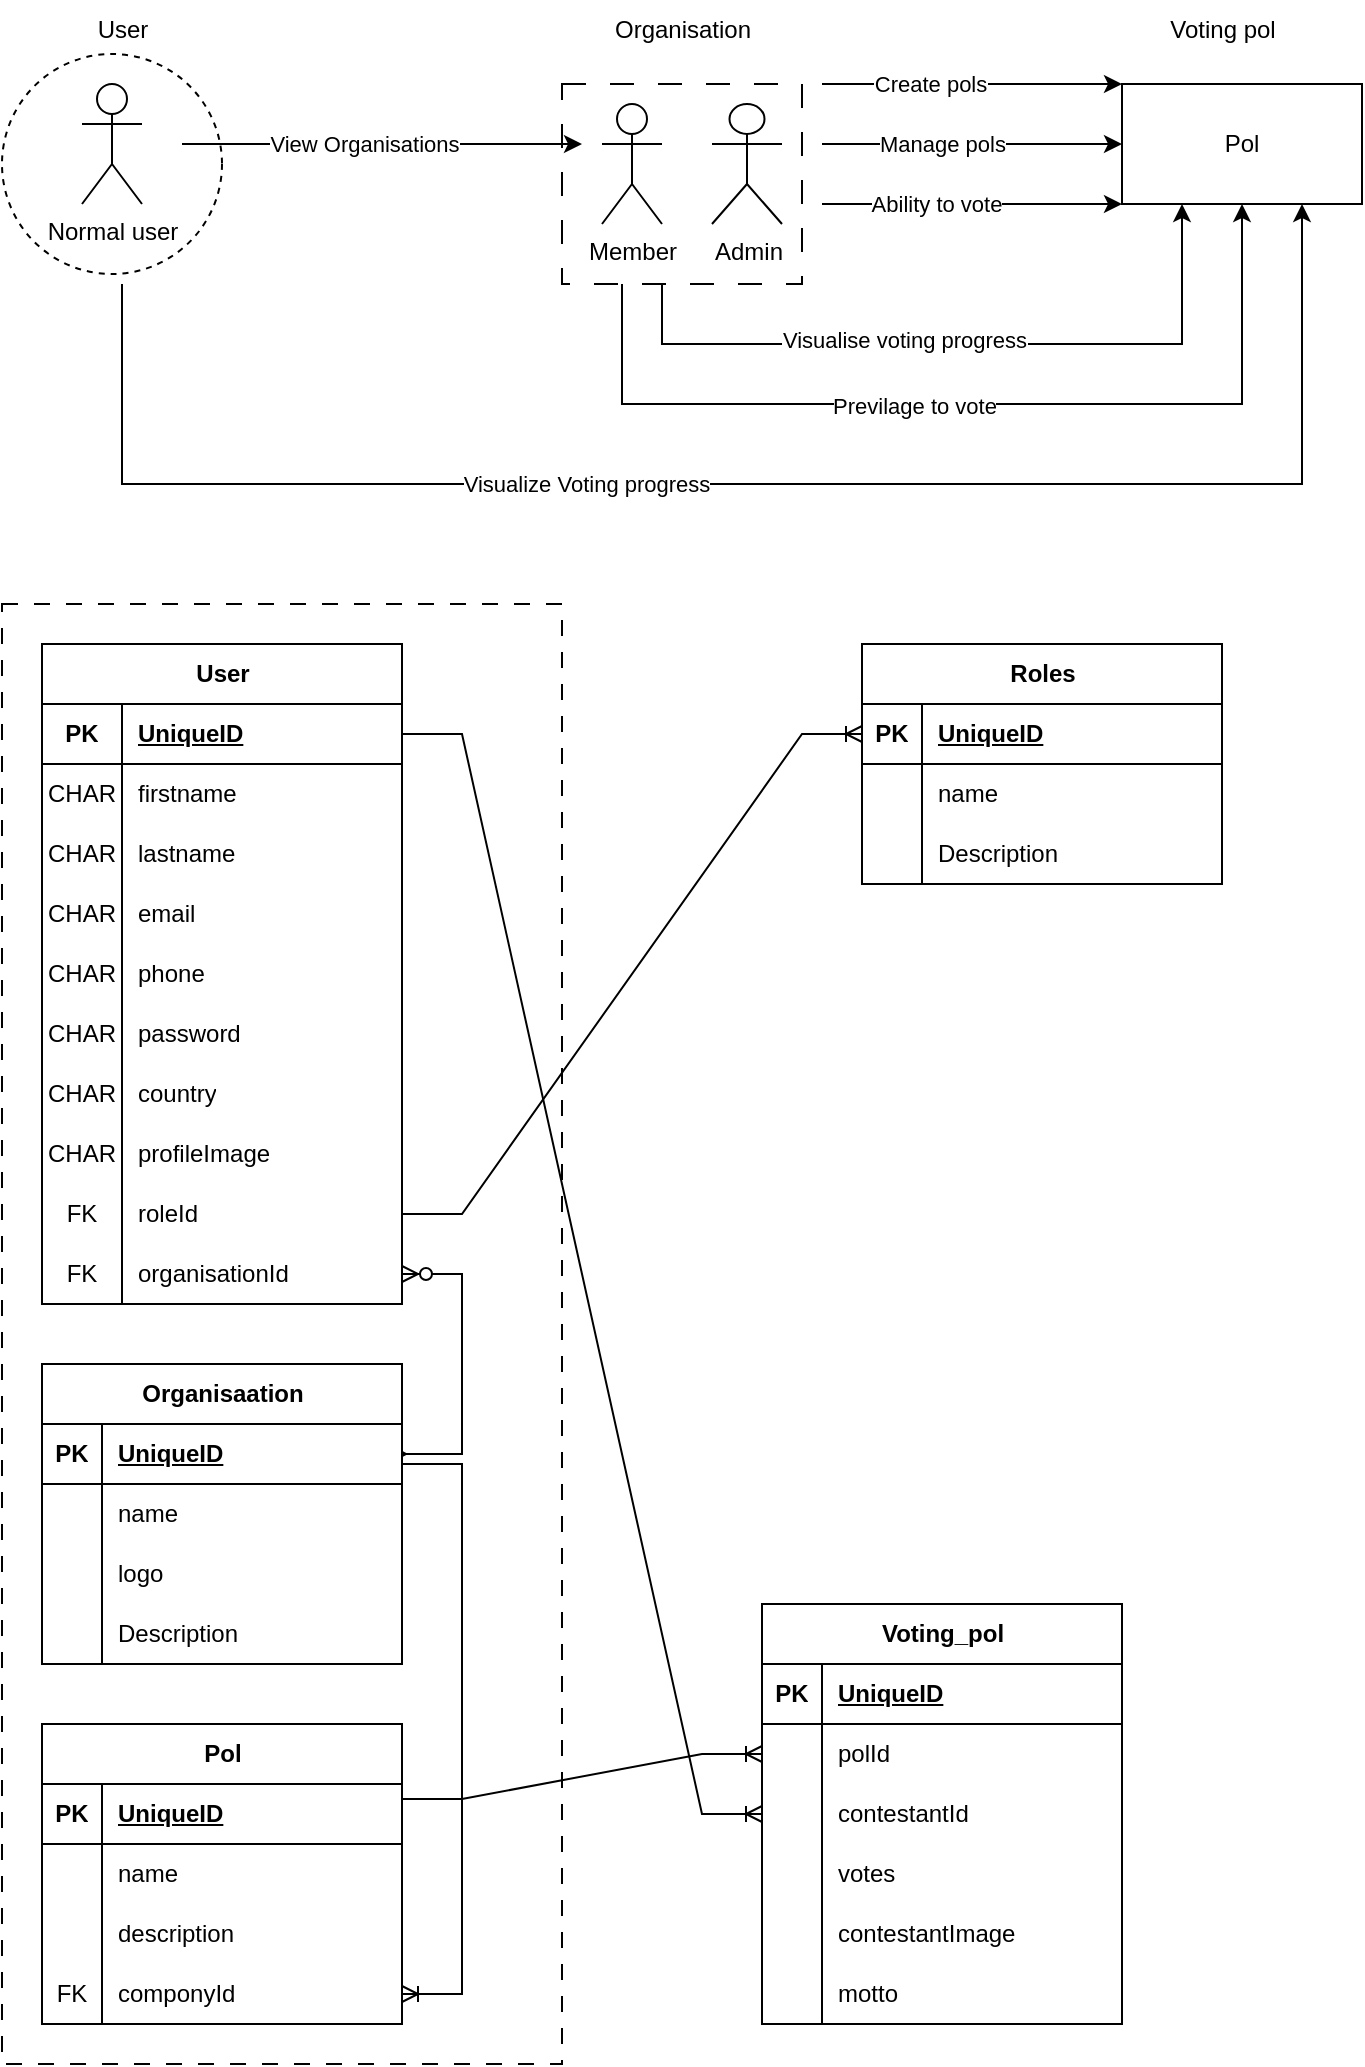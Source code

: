<mxfile version="21.5.2" type="github">
  <diagram name="Page-1" id="u3HGcEK10pWyirEL2DL3">
    <mxGraphModel dx="1434" dy="795" grid="1" gridSize="10" guides="1" tooltips="1" connect="1" arrows="1" fold="1" page="1" pageScale="1" pageWidth="850" pageHeight="1100" math="0" shadow="0">
      <root>
        <mxCell id="0" />
        <mxCell id="1" parent="0" />
        <mxCell id="VpcK7lyo6br8hOPn_edR-1" value="User" style="text;html=1;align=center;verticalAlign=middle;resizable=0;points=[];autosize=1;strokeColor=none;fillColor=none;" parent="1" vertex="1">
          <mxGeometry x="55" y="38" width="50" height="30" as="geometry" />
        </mxCell>
        <mxCell id="VpcK7lyo6br8hOPn_edR-2" value="Organisation" style="text;html=1;align=center;verticalAlign=middle;resizable=0;points=[];autosize=1;strokeColor=none;fillColor=none;" parent="1" vertex="1">
          <mxGeometry x="315" y="38" width="90" height="30" as="geometry" />
        </mxCell>
        <mxCell id="VpcK7lyo6br8hOPn_edR-3" value="Voting pol" style="text;html=1;align=center;verticalAlign=middle;resizable=0;points=[];autosize=1;strokeColor=none;fillColor=none;" parent="1" vertex="1">
          <mxGeometry x="590" y="38" width="80" height="30" as="geometry" />
        </mxCell>
        <mxCell id="VpcK7lyo6br8hOPn_edR-4" value="Normal user" style="shape=umlActor;verticalLabelPosition=bottom;verticalAlign=top;html=1;outlineConnect=0;" parent="1" vertex="1">
          <mxGeometry x="60" y="80" width="30" height="60" as="geometry" />
        </mxCell>
        <mxCell id="VpcK7lyo6br8hOPn_edR-5" value="Member" style="shape=umlActor;verticalLabelPosition=bottom;verticalAlign=top;html=1;outlineConnect=0;" parent="1" vertex="1">
          <mxGeometry x="320" y="90" width="30" height="60" as="geometry" />
        </mxCell>
        <mxCell id="VpcK7lyo6br8hOPn_edR-7" value="Admin" style="shape=umlActor;verticalLabelPosition=bottom;verticalAlign=top;html=1;outlineConnect=0;" parent="1" vertex="1">
          <mxGeometry x="375" y="90" width="35" height="60" as="geometry" />
        </mxCell>
        <mxCell id="VpcK7lyo6br8hOPn_edR-11" value="Pol" style="rounded=0;whiteSpace=wrap;html=1;" parent="1" vertex="1">
          <mxGeometry x="580" y="80" width="120" height="60" as="geometry" />
        </mxCell>
        <mxCell id="VpcK7lyo6br8hOPn_edR-15" value="" style="endArrow=classic;html=1;rounded=0;entryX=0.5;entryY=1;entryDx=0;entryDy=0;" parent="1" target="VpcK7lyo6br8hOPn_edR-11" edge="1">
          <mxGeometry width="50" height="50" relative="1" as="geometry">
            <mxPoint x="330" y="180" as="sourcePoint" />
            <mxPoint x="480" y="310" as="targetPoint" />
            <Array as="points">
              <mxPoint x="330" y="240" />
              <mxPoint x="640" y="240" />
            </Array>
          </mxGeometry>
        </mxCell>
        <mxCell id="VpcK7lyo6br8hOPn_edR-19" value="Previlage to vote" style="edgeLabel;html=1;align=center;verticalAlign=middle;resizable=0;points=[];" parent="VpcK7lyo6br8hOPn_edR-15" vertex="1" connectable="0">
          <mxGeometry x="-0.125" y="-1" relative="1" as="geometry">
            <mxPoint as="offset" />
          </mxGeometry>
        </mxCell>
        <mxCell id="VpcK7lyo6br8hOPn_edR-16" value="" style="endArrow=classic;html=1;rounded=0;entryX=0.25;entryY=1;entryDx=0;entryDy=0;" parent="1" target="VpcK7lyo6br8hOPn_edR-11" edge="1">
          <mxGeometry width="50" height="50" relative="1" as="geometry">
            <mxPoint x="350" y="180" as="sourcePoint" />
            <mxPoint x="480" y="310" as="targetPoint" />
            <Array as="points">
              <mxPoint x="350" y="210" />
              <mxPoint x="610" y="210" />
            </Array>
          </mxGeometry>
        </mxCell>
        <mxCell id="VpcK7lyo6br8hOPn_edR-18" value="Visualise voting progress" style="edgeLabel;html=1;align=center;verticalAlign=middle;resizable=0;points=[];" parent="VpcK7lyo6br8hOPn_edR-16" vertex="1" connectable="0">
          <mxGeometry x="-0.161" y="2" relative="1" as="geometry">
            <mxPoint as="offset" />
          </mxGeometry>
        </mxCell>
        <mxCell id="VpcK7lyo6br8hOPn_edR-20" value="" style="endArrow=classic;html=1;rounded=0;entryX=0;entryY=0.5;entryDx=0;entryDy=0;" parent="1" target="VpcK7lyo6br8hOPn_edR-11" edge="1">
          <mxGeometry width="50" height="50" relative="1" as="geometry">
            <mxPoint x="430" y="110" as="sourcePoint" />
            <mxPoint x="480" y="310" as="targetPoint" />
          </mxGeometry>
        </mxCell>
        <mxCell id="VpcK7lyo6br8hOPn_edR-24" value="Manage pols" style="edgeLabel;html=1;align=center;verticalAlign=middle;resizable=0;points=[];" parent="VpcK7lyo6br8hOPn_edR-20" vertex="1" connectable="0">
          <mxGeometry x="-0.203" relative="1" as="geometry">
            <mxPoint as="offset" />
          </mxGeometry>
        </mxCell>
        <mxCell id="VpcK7lyo6br8hOPn_edR-21" value="" style="endArrow=classic;html=1;rounded=0;entryX=0;entryY=1;entryDx=0;entryDy=0;" parent="1" target="VpcK7lyo6br8hOPn_edR-11" edge="1">
          <mxGeometry width="50" height="50" relative="1" as="geometry">
            <mxPoint x="430" y="140" as="sourcePoint" />
            <mxPoint x="480" y="310" as="targetPoint" />
          </mxGeometry>
        </mxCell>
        <mxCell id="VpcK7lyo6br8hOPn_edR-25" value="Ability to vote" style="edgeLabel;html=1;align=center;verticalAlign=middle;resizable=0;points=[];" parent="VpcK7lyo6br8hOPn_edR-21" vertex="1" connectable="0">
          <mxGeometry x="-0.25" relative="1" as="geometry">
            <mxPoint as="offset" />
          </mxGeometry>
        </mxCell>
        <mxCell id="VpcK7lyo6br8hOPn_edR-22" value="" style="endArrow=classic;html=1;rounded=0;entryX=0;entryY=0;entryDx=0;entryDy=0;" parent="1" target="VpcK7lyo6br8hOPn_edR-11" edge="1">
          <mxGeometry width="50" height="50" relative="1" as="geometry">
            <mxPoint x="430" y="80" as="sourcePoint" />
            <mxPoint x="480" y="310" as="targetPoint" />
          </mxGeometry>
        </mxCell>
        <mxCell id="VpcK7lyo6br8hOPn_edR-23" value="Create pols" style="edgeLabel;html=1;align=center;verticalAlign=middle;resizable=0;points=[];" parent="VpcK7lyo6br8hOPn_edR-22" vertex="1" connectable="0">
          <mxGeometry x="-0.282" relative="1" as="geometry">
            <mxPoint as="offset" />
          </mxGeometry>
        </mxCell>
        <mxCell id="VpcK7lyo6br8hOPn_edR-26" value="" style="endArrow=classic;html=1;rounded=0;entryX=0.75;entryY=1;entryDx=0;entryDy=0;" parent="1" target="VpcK7lyo6br8hOPn_edR-11" edge="1">
          <mxGeometry width="50" height="50" relative="1" as="geometry">
            <mxPoint x="80" y="180" as="sourcePoint" />
            <mxPoint x="480" y="310" as="targetPoint" />
            <Array as="points">
              <mxPoint x="80" y="280" />
              <mxPoint x="670" y="280" />
            </Array>
          </mxGeometry>
        </mxCell>
        <mxCell id="VpcK7lyo6br8hOPn_edR-27" value="Visualize Voting progress" style="edgeLabel;html=1;align=center;verticalAlign=middle;resizable=0;points=[];" parent="VpcK7lyo6br8hOPn_edR-26" vertex="1" connectable="0">
          <mxGeometry x="-0.2" relative="1" as="geometry">
            <mxPoint as="offset" />
          </mxGeometry>
        </mxCell>
        <mxCell id="VpcK7lyo6br8hOPn_edR-28" value="" style="endArrow=classic;html=1;rounded=0;" parent="1" edge="1">
          <mxGeometry width="50" height="50" relative="1" as="geometry">
            <mxPoint x="110" y="110" as="sourcePoint" />
            <mxPoint x="310" y="110" as="targetPoint" />
          </mxGeometry>
        </mxCell>
        <mxCell id="VpcK7lyo6br8hOPn_edR-29" value="View Organisations" style="edgeLabel;html=1;align=center;verticalAlign=middle;resizable=0;points=[];" parent="VpcK7lyo6br8hOPn_edR-28" vertex="1" connectable="0">
          <mxGeometry x="-0.097" y="-1" relative="1" as="geometry">
            <mxPoint y="-1" as="offset" />
          </mxGeometry>
        </mxCell>
        <mxCell id="VpcK7lyo6br8hOPn_edR-33" value="" style="ellipse;whiteSpace=wrap;html=1;aspect=fixed;fillColor=none;strokeColor=default;dashed=1;" parent="1" vertex="1">
          <mxGeometry x="20" y="65" width="110" height="110" as="geometry" />
        </mxCell>
        <mxCell id="VpcK7lyo6br8hOPn_edR-34" value="" style="rounded=0;whiteSpace=wrap;html=1;fillColor=none;dashed=1;dashPattern=12 12;" parent="1" vertex="1">
          <mxGeometry x="300" y="80" width="120" height="100" as="geometry" />
        </mxCell>
        <mxCell id="jq9bQtqqk9SLhUB0J1Xw-1" value="User" style="shape=table;startSize=30;container=1;collapsible=1;childLayout=tableLayout;fixedRows=1;rowLines=0;fontStyle=1;align=center;resizeLast=1;html=1;" vertex="1" parent="1">
          <mxGeometry x="40" y="360" width="180" height="330" as="geometry" />
        </mxCell>
        <mxCell id="jq9bQtqqk9SLhUB0J1Xw-2" value="" style="shape=tableRow;horizontal=0;startSize=0;swimlaneHead=0;swimlaneBody=0;fillColor=none;collapsible=0;dropTarget=0;points=[[0,0.5],[1,0.5]];portConstraint=eastwest;top=0;left=0;right=0;bottom=1;" vertex="1" parent="jq9bQtqqk9SLhUB0J1Xw-1">
          <mxGeometry y="30" width="180" height="30" as="geometry" />
        </mxCell>
        <mxCell id="jq9bQtqqk9SLhUB0J1Xw-3" value="PK" style="shape=partialRectangle;connectable=0;fillColor=none;top=0;left=0;bottom=0;right=0;fontStyle=1;overflow=hidden;whiteSpace=wrap;html=1;" vertex="1" parent="jq9bQtqqk9SLhUB0J1Xw-2">
          <mxGeometry width="40" height="30" as="geometry">
            <mxRectangle width="40" height="30" as="alternateBounds" />
          </mxGeometry>
        </mxCell>
        <mxCell id="jq9bQtqqk9SLhUB0J1Xw-4" value="UniqueID" style="shape=partialRectangle;connectable=0;fillColor=none;top=0;left=0;bottom=0;right=0;align=left;spacingLeft=6;fontStyle=5;overflow=hidden;whiteSpace=wrap;html=1;" vertex="1" parent="jq9bQtqqk9SLhUB0J1Xw-2">
          <mxGeometry x="40" width="140" height="30" as="geometry">
            <mxRectangle width="140" height="30" as="alternateBounds" />
          </mxGeometry>
        </mxCell>
        <mxCell id="jq9bQtqqk9SLhUB0J1Xw-5" value="" style="shape=tableRow;horizontal=0;startSize=0;swimlaneHead=0;swimlaneBody=0;fillColor=none;collapsible=0;dropTarget=0;points=[[0,0.5],[1,0.5]];portConstraint=eastwest;top=0;left=0;right=0;bottom=0;" vertex="1" parent="jq9bQtqqk9SLhUB0J1Xw-1">
          <mxGeometry y="60" width="180" height="30" as="geometry" />
        </mxCell>
        <mxCell id="jq9bQtqqk9SLhUB0J1Xw-6" value="CHAR" style="shape=partialRectangle;connectable=0;fillColor=none;top=0;left=0;bottom=0;right=0;editable=1;overflow=hidden;whiteSpace=wrap;html=1;" vertex="1" parent="jq9bQtqqk9SLhUB0J1Xw-5">
          <mxGeometry width="40" height="30" as="geometry">
            <mxRectangle width="40" height="30" as="alternateBounds" />
          </mxGeometry>
        </mxCell>
        <mxCell id="jq9bQtqqk9SLhUB0J1Xw-7" value="firstname" style="shape=partialRectangle;connectable=0;fillColor=none;top=0;left=0;bottom=0;right=0;align=left;spacingLeft=6;overflow=hidden;whiteSpace=wrap;html=1;" vertex="1" parent="jq9bQtqqk9SLhUB0J1Xw-5">
          <mxGeometry x="40" width="140" height="30" as="geometry">
            <mxRectangle width="140" height="30" as="alternateBounds" />
          </mxGeometry>
        </mxCell>
        <mxCell id="jq9bQtqqk9SLhUB0J1Xw-8" value="" style="shape=tableRow;horizontal=0;startSize=0;swimlaneHead=0;swimlaneBody=0;fillColor=none;collapsible=0;dropTarget=0;points=[[0,0.5],[1,0.5]];portConstraint=eastwest;top=0;left=0;right=0;bottom=0;" vertex="1" parent="jq9bQtqqk9SLhUB0J1Xw-1">
          <mxGeometry y="90" width="180" height="30" as="geometry" />
        </mxCell>
        <mxCell id="jq9bQtqqk9SLhUB0J1Xw-9" value="CHAR" style="shape=partialRectangle;connectable=0;fillColor=none;top=0;left=0;bottom=0;right=0;editable=1;overflow=hidden;whiteSpace=wrap;html=1;" vertex="1" parent="jq9bQtqqk9SLhUB0J1Xw-8">
          <mxGeometry width="40" height="30" as="geometry">
            <mxRectangle width="40" height="30" as="alternateBounds" />
          </mxGeometry>
        </mxCell>
        <mxCell id="jq9bQtqqk9SLhUB0J1Xw-10" value="lastname" style="shape=partialRectangle;connectable=0;fillColor=none;top=0;left=0;bottom=0;right=0;align=left;spacingLeft=6;overflow=hidden;whiteSpace=wrap;html=1;" vertex="1" parent="jq9bQtqqk9SLhUB0J1Xw-8">
          <mxGeometry x="40" width="140" height="30" as="geometry">
            <mxRectangle width="140" height="30" as="alternateBounds" />
          </mxGeometry>
        </mxCell>
        <mxCell id="jq9bQtqqk9SLhUB0J1Xw-11" value="" style="shape=tableRow;horizontal=0;startSize=0;swimlaneHead=0;swimlaneBody=0;fillColor=none;collapsible=0;dropTarget=0;points=[[0,0.5],[1,0.5]];portConstraint=eastwest;top=0;left=0;right=0;bottom=0;" vertex="1" parent="jq9bQtqqk9SLhUB0J1Xw-1">
          <mxGeometry y="120" width="180" height="30" as="geometry" />
        </mxCell>
        <mxCell id="jq9bQtqqk9SLhUB0J1Xw-12" value="CHAR" style="shape=partialRectangle;connectable=0;fillColor=none;top=0;left=0;bottom=0;right=0;editable=1;overflow=hidden;whiteSpace=wrap;html=1;" vertex="1" parent="jq9bQtqqk9SLhUB0J1Xw-11">
          <mxGeometry width="40" height="30" as="geometry">
            <mxRectangle width="40" height="30" as="alternateBounds" />
          </mxGeometry>
        </mxCell>
        <mxCell id="jq9bQtqqk9SLhUB0J1Xw-13" value="email" style="shape=partialRectangle;connectable=0;fillColor=none;top=0;left=0;bottom=0;right=0;align=left;spacingLeft=6;overflow=hidden;whiteSpace=wrap;html=1;" vertex="1" parent="jq9bQtqqk9SLhUB0J1Xw-11">
          <mxGeometry x="40" width="140" height="30" as="geometry">
            <mxRectangle width="140" height="30" as="alternateBounds" />
          </mxGeometry>
        </mxCell>
        <mxCell id="jq9bQtqqk9SLhUB0J1Xw-27" value="" style="shape=tableRow;horizontal=0;startSize=0;swimlaneHead=0;swimlaneBody=0;fillColor=none;collapsible=0;dropTarget=0;points=[[0,0.5],[1,0.5]];portConstraint=eastwest;top=0;left=0;right=0;bottom=0;" vertex="1" parent="jq9bQtqqk9SLhUB0J1Xw-1">
          <mxGeometry y="150" width="180" height="30" as="geometry" />
        </mxCell>
        <mxCell id="jq9bQtqqk9SLhUB0J1Xw-28" value="CHAR" style="shape=partialRectangle;connectable=0;fillColor=none;top=0;left=0;bottom=0;right=0;editable=1;overflow=hidden;whiteSpace=wrap;html=1;" vertex="1" parent="jq9bQtqqk9SLhUB0J1Xw-27">
          <mxGeometry width="40" height="30" as="geometry">
            <mxRectangle width="40" height="30" as="alternateBounds" />
          </mxGeometry>
        </mxCell>
        <mxCell id="jq9bQtqqk9SLhUB0J1Xw-29" value="phone" style="shape=partialRectangle;connectable=0;fillColor=none;top=0;left=0;bottom=0;right=0;align=left;spacingLeft=6;overflow=hidden;whiteSpace=wrap;html=1;" vertex="1" parent="jq9bQtqqk9SLhUB0J1Xw-27">
          <mxGeometry x="40" width="140" height="30" as="geometry">
            <mxRectangle width="140" height="30" as="alternateBounds" />
          </mxGeometry>
        </mxCell>
        <mxCell id="jq9bQtqqk9SLhUB0J1Xw-30" value="" style="shape=tableRow;horizontal=0;startSize=0;swimlaneHead=0;swimlaneBody=0;fillColor=none;collapsible=0;dropTarget=0;points=[[0,0.5],[1,0.5]];portConstraint=eastwest;top=0;left=0;right=0;bottom=0;" vertex="1" parent="jq9bQtqqk9SLhUB0J1Xw-1">
          <mxGeometry y="180" width="180" height="30" as="geometry" />
        </mxCell>
        <mxCell id="jq9bQtqqk9SLhUB0J1Xw-31" value="CHAR" style="shape=partialRectangle;connectable=0;fillColor=none;top=0;left=0;bottom=0;right=0;editable=1;overflow=hidden;whiteSpace=wrap;html=1;" vertex="1" parent="jq9bQtqqk9SLhUB0J1Xw-30">
          <mxGeometry width="40" height="30" as="geometry">
            <mxRectangle width="40" height="30" as="alternateBounds" />
          </mxGeometry>
        </mxCell>
        <mxCell id="jq9bQtqqk9SLhUB0J1Xw-32" value="password" style="shape=partialRectangle;connectable=0;fillColor=none;top=0;left=0;bottom=0;right=0;align=left;spacingLeft=6;overflow=hidden;whiteSpace=wrap;html=1;" vertex="1" parent="jq9bQtqqk9SLhUB0J1Xw-30">
          <mxGeometry x="40" width="140" height="30" as="geometry">
            <mxRectangle width="140" height="30" as="alternateBounds" />
          </mxGeometry>
        </mxCell>
        <mxCell id="jq9bQtqqk9SLhUB0J1Xw-33" value="" style="shape=tableRow;horizontal=0;startSize=0;swimlaneHead=0;swimlaneBody=0;fillColor=none;collapsible=0;dropTarget=0;points=[[0,0.5],[1,0.5]];portConstraint=eastwest;top=0;left=0;right=0;bottom=0;" vertex="1" parent="jq9bQtqqk9SLhUB0J1Xw-1">
          <mxGeometry y="210" width="180" height="30" as="geometry" />
        </mxCell>
        <mxCell id="jq9bQtqqk9SLhUB0J1Xw-34" value="CHAR" style="shape=partialRectangle;connectable=0;fillColor=none;top=0;left=0;bottom=0;right=0;editable=1;overflow=hidden;whiteSpace=wrap;html=1;" vertex="1" parent="jq9bQtqqk9SLhUB0J1Xw-33">
          <mxGeometry width="40" height="30" as="geometry">
            <mxRectangle width="40" height="30" as="alternateBounds" />
          </mxGeometry>
        </mxCell>
        <mxCell id="jq9bQtqqk9SLhUB0J1Xw-35" value="country" style="shape=partialRectangle;connectable=0;fillColor=none;top=0;left=0;bottom=0;right=0;align=left;spacingLeft=6;overflow=hidden;whiteSpace=wrap;html=1;" vertex="1" parent="jq9bQtqqk9SLhUB0J1Xw-33">
          <mxGeometry x="40" width="140" height="30" as="geometry">
            <mxRectangle width="140" height="30" as="alternateBounds" />
          </mxGeometry>
        </mxCell>
        <mxCell id="jq9bQtqqk9SLhUB0J1Xw-36" value="" style="shape=tableRow;horizontal=0;startSize=0;swimlaneHead=0;swimlaneBody=0;fillColor=none;collapsible=0;dropTarget=0;points=[[0,0.5],[1,0.5]];portConstraint=eastwest;top=0;left=0;right=0;bottom=0;" vertex="1" parent="jq9bQtqqk9SLhUB0J1Xw-1">
          <mxGeometry y="240" width="180" height="30" as="geometry" />
        </mxCell>
        <mxCell id="jq9bQtqqk9SLhUB0J1Xw-37" value="CHAR" style="shape=partialRectangle;connectable=0;fillColor=none;top=0;left=0;bottom=0;right=0;editable=1;overflow=hidden;whiteSpace=wrap;html=1;" vertex="1" parent="jq9bQtqqk9SLhUB0J1Xw-36">
          <mxGeometry width="40" height="30" as="geometry">
            <mxRectangle width="40" height="30" as="alternateBounds" />
          </mxGeometry>
        </mxCell>
        <mxCell id="jq9bQtqqk9SLhUB0J1Xw-38" value="profileImage" style="shape=partialRectangle;connectable=0;fillColor=none;top=0;left=0;bottom=0;right=0;align=left;spacingLeft=6;overflow=hidden;whiteSpace=wrap;html=1;" vertex="1" parent="jq9bQtqqk9SLhUB0J1Xw-36">
          <mxGeometry x="40" width="140" height="30" as="geometry">
            <mxRectangle width="140" height="30" as="alternateBounds" />
          </mxGeometry>
        </mxCell>
        <mxCell id="jq9bQtqqk9SLhUB0J1Xw-39" value="" style="shape=tableRow;horizontal=0;startSize=0;swimlaneHead=0;swimlaneBody=0;fillColor=none;collapsible=0;dropTarget=0;points=[[0,0.5],[1,0.5]];portConstraint=eastwest;top=0;left=0;right=0;bottom=0;" vertex="1" parent="jq9bQtqqk9SLhUB0J1Xw-1">
          <mxGeometry y="270" width="180" height="30" as="geometry" />
        </mxCell>
        <mxCell id="jq9bQtqqk9SLhUB0J1Xw-40" value="FK" style="shape=partialRectangle;connectable=0;fillColor=none;top=0;left=0;bottom=0;right=0;editable=1;overflow=hidden;whiteSpace=wrap;html=1;" vertex="1" parent="jq9bQtqqk9SLhUB0J1Xw-39">
          <mxGeometry width="40" height="30" as="geometry">
            <mxRectangle width="40" height="30" as="alternateBounds" />
          </mxGeometry>
        </mxCell>
        <mxCell id="jq9bQtqqk9SLhUB0J1Xw-41" value="roleId" style="shape=partialRectangle;connectable=0;fillColor=none;top=0;left=0;bottom=0;right=0;align=left;spacingLeft=6;overflow=hidden;whiteSpace=wrap;html=1;" vertex="1" parent="jq9bQtqqk9SLhUB0J1Xw-39">
          <mxGeometry x="40" width="140" height="30" as="geometry">
            <mxRectangle width="140" height="30" as="alternateBounds" />
          </mxGeometry>
        </mxCell>
        <mxCell id="jq9bQtqqk9SLhUB0J1Xw-68" value="" style="shape=tableRow;horizontal=0;startSize=0;swimlaneHead=0;swimlaneBody=0;fillColor=none;collapsible=0;dropTarget=0;points=[[0,0.5],[1,0.5]];portConstraint=eastwest;top=0;left=0;right=0;bottom=0;" vertex="1" parent="jq9bQtqqk9SLhUB0J1Xw-1">
          <mxGeometry y="300" width="180" height="30" as="geometry" />
        </mxCell>
        <mxCell id="jq9bQtqqk9SLhUB0J1Xw-69" value="FK" style="shape=partialRectangle;connectable=0;fillColor=none;top=0;left=0;bottom=0;right=0;editable=1;overflow=hidden;whiteSpace=wrap;html=1;" vertex="1" parent="jq9bQtqqk9SLhUB0J1Xw-68">
          <mxGeometry width="40" height="30" as="geometry">
            <mxRectangle width="40" height="30" as="alternateBounds" />
          </mxGeometry>
        </mxCell>
        <mxCell id="jq9bQtqqk9SLhUB0J1Xw-70" value="organisationId" style="shape=partialRectangle;connectable=0;fillColor=none;top=0;left=0;bottom=0;right=0;align=left;spacingLeft=6;overflow=hidden;whiteSpace=wrap;html=1;" vertex="1" parent="jq9bQtqqk9SLhUB0J1Xw-68">
          <mxGeometry x="40" width="140" height="30" as="geometry">
            <mxRectangle width="140" height="30" as="alternateBounds" />
          </mxGeometry>
        </mxCell>
        <mxCell id="jq9bQtqqk9SLhUB0J1Xw-42" value="Organisaation" style="shape=table;startSize=30;container=1;collapsible=1;childLayout=tableLayout;fixedRows=1;rowLines=0;fontStyle=1;align=center;resizeLast=1;html=1;strokeColor=default;fontFamily=Helvetica;fontSize=12;fontColor=default;fillColor=none;" vertex="1" parent="1">
          <mxGeometry x="40" y="720" width="180" height="150" as="geometry" />
        </mxCell>
        <mxCell id="jq9bQtqqk9SLhUB0J1Xw-43" value="" style="shape=tableRow;horizontal=0;startSize=0;swimlaneHead=0;swimlaneBody=0;fillColor=none;collapsible=0;dropTarget=0;points=[[0,0.5],[1,0.5]];portConstraint=eastwest;top=0;left=0;right=0;bottom=1;strokeColor=default;fontFamily=Helvetica;fontSize=12;fontColor=default;" vertex="1" parent="jq9bQtqqk9SLhUB0J1Xw-42">
          <mxGeometry y="30" width="180" height="30" as="geometry" />
        </mxCell>
        <mxCell id="jq9bQtqqk9SLhUB0J1Xw-44" value="PK" style="shape=partialRectangle;connectable=0;fillColor=none;top=0;left=0;bottom=0;right=0;fontStyle=1;overflow=hidden;whiteSpace=wrap;html=1;strokeColor=default;fontFamily=Helvetica;fontSize=12;fontColor=default;startSize=0;" vertex="1" parent="jq9bQtqqk9SLhUB0J1Xw-43">
          <mxGeometry width="30" height="30" as="geometry">
            <mxRectangle width="30" height="30" as="alternateBounds" />
          </mxGeometry>
        </mxCell>
        <mxCell id="jq9bQtqqk9SLhUB0J1Xw-45" value="UniqueID" style="shape=partialRectangle;connectable=0;fillColor=none;top=0;left=0;bottom=0;right=0;align=left;spacingLeft=6;fontStyle=5;overflow=hidden;whiteSpace=wrap;html=1;strokeColor=default;fontFamily=Helvetica;fontSize=12;fontColor=default;startSize=0;" vertex="1" parent="jq9bQtqqk9SLhUB0J1Xw-43">
          <mxGeometry x="30" width="150" height="30" as="geometry">
            <mxRectangle width="150" height="30" as="alternateBounds" />
          </mxGeometry>
        </mxCell>
        <mxCell id="jq9bQtqqk9SLhUB0J1Xw-46" value="" style="shape=tableRow;horizontal=0;startSize=0;swimlaneHead=0;swimlaneBody=0;fillColor=none;collapsible=0;dropTarget=0;points=[[0,0.5],[1,0.5]];portConstraint=eastwest;top=0;left=0;right=0;bottom=0;strokeColor=default;fontFamily=Helvetica;fontSize=12;fontColor=default;" vertex="1" parent="jq9bQtqqk9SLhUB0J1Xw-42">
          <mxGeometry y="60" width="180" height="30" as="geometry" />
        </mxCell>
        <mxCell id="jq9bQtqqk9SLhUB0J1Xw-47" value="" style="shape=partialRectangle;connectable=0;fillColor=none;top=0;left=0;bottom=0;right=0;editable=1;overflow=hidden;whiteSpace=wrap;html=1;strokeColor=default;fontFamily=Helvetica;fontSize=12;fontColor=default;startSize=0;" vertex="1" parent="jq9bQtqqk9SLhUB0J1Xw-46">
          <mxGeometry width="30" height="30" as="geometry">
            <mxRectangle width="30" height="30" as="alternateBounds" />
          </mxGeometry>
        </mxCell>
        <mxCell id="jq9bQtqqk9SLhUB0J1Xw-48" value="name" style="shape=partialRectangle;connectable=0;fillColor=none;top=0;left=0;bottom=0;right=0;align=left;spacingLeft=6;overflow=hidden;whiteSpace=wrap;html=1;strokeColor=default;fontFamily=Helvetica;fontSize=12;fontColor=default;startSize=0;" vertex="1" parent="jq9bQtqqk9SLhUB0J1Xw-46">
          <mxGeometry x="30" width="150" height="30" as="geometry">
            <mxRectangle width="150" height="30" as="alternateBounds" />
          </mxGeometry>
        </mxCell>
        <mxCell id="jq9bQtqqk9SLhUB0J1Xw-49" value="" style="shape=tableRow;horizontal=0;startSize=0;swimlaneHead=0;swimlaneBody=0;fillColor=none;collapsible=0;dropTarget=0;points=[[0,0.5],[1,0.5]];portConstraint=eastwest;top=0;left=0;right=0;bottom=0;strokeColor=default;fontFamily=Helvetica;fontSize=12;fontColor=default;" vertex="1" parent="jq9bQtqqk9SLhUB0J1Xw-42">
          <mxGeometry y="90" width="180" height="30" as="geometry" />
        </mxCell>
        <mxCell id="jq9bQtqqk9SLhUB0J1Xw-50" value="" style="shape=partialRectangle;connectable=0;fillColor=none;top=0;left=0;bottom=0;right=0;editable=1;overflow=hidden;whiteSpace=wrap;html=1;strokeColor=default;fontFamily=Helvetica;fontSize=12;fontColor=default;startSize=0;" vertex="1" parent="jq9bQtqqk9SLhUB0J1Xw-49">
          <mxGeometry width="30" height="30" as="geometry">
            <mxRectangle width="30" height="30" as="alternateBounds" />
          </mxGeometry>
        </mxCell>
        <mxCell id="jq9bQtqqk9SLhUB0J1Xw-51" value="logo" style="shape=partialRectangle;connectable=0;fillColor=none;top=0;left=0;bottom=0;right=0;align=left;spacingLeft=6;overflow=hidden;whiteSpace=wrap;html=1;strokeColor=default;fontFamily=Helvetica;fontSize=12;fontColor=default;startSize=0;" vertex="1" parent="jq9bQtqqk9SLhUB0J1Xw-49">
          <mxGeometry x="30" width="150" height="30" as="geometry">
            <mxRectangle width="150" height="30" as="alternateBounds" />
          </mxGeometry>
        </mxCell>
        <mxCell id="jq9bQtqqk9SLhUB0J1Xw-52" value="" style="shape=tableRow;horizontal=0;startSize=0;swimlaneHead=0;swimlaneBody=0;fillColor=none;collapsible=0;dropTarget=0;points=[[0,0.5],[1,0.5]];portConstraint=eastwest;top=0;left=0;right=0;bottom=0;strokeColor=default;fontFamily=Helvetica;fontSize=12;fontColor=default;" vertex="1" parent="jq9bQtqqk9SLhUB0J1Xw-42">
          <mxGeometry y="120" width="180" height="30" as="geometry" />
        </mxCell>
        <mxCell id="jq9bQtqqk9SLhUB0J1Xw-53" value="" style="shape=partialRectangle;connectable=0;fillColor=none;top=0;left=0;bottom=0;right=0;editable=1;overflow=hidden;whiteSpace=wrap;html=1;strokeColor=default;fontFamily=Helvetica;fontSize=12;fontColor=default;startSize=0;" vertex="1" parent="jq9bQtqqk9SLhUB0J1Xw-52">
          <mxGeometry width="30" height="30" as="geometry">
            <mxRectangle width="30" height="30" as="alternateBounds" />
          </mxGeometry>
        </mxCell>
        <mxCell id="jq9bQtqqk9SLhUB0J1Xw-54" value="Description" style="shape=partialRectangle;connectable=0;fillColor=none;top=0;left=0;bottom=0;right=0;align=left;spacingLeft=6;overflow=hidden;whiteSpace=wrap;html=1;strokeColor=default;fontFamily=Helvetica;fontSize=12;fontColor=default;startSize=0;" vertex="1" parent="jq9bQtqqk9SLhUB0J1Xw-52">
          <mxGeometry x="30" width="150" height="30" as="geometry">
            <mxRectangle width="150" height="30" as="alternateBounds" />
          </mxGeometry>
        </mxCell>
        <mxCell id="jq9bQtqqk9SLhUB0J1Xw-55" value="Pol" style="shape=table;startSize=30;container=1;collapsible=1;childLayout=tableLayout;fixedRows=1;rowLines=0;fontStyle=1;align=center;resizeLast=1;html=1;strokeColor=default;fontFamily=Helvetica;fontSize=12;fontColor=default;fillColor=none;" vertex="1" parent="1">
          <mxGeometry x="40" y="900" width="180" height="150" as="geometry" />
        </mxCell>
        <mxCell id="jq9bQtqqk9SLhUB0J1Xw-56" value="" style="shape=tableRow;horizontal=0;startSize=0;swimlaneHead=0;swimlaneBody=0;fillColor=none;collapsible=0;dropTarget=0;points=[[0,0.5],[1,0.5]];portConstraint=eastwest;top=0;left=0;right=0;bottom=1;strokeColor=default;fontFamily=Helvetica;fontSize=12;fontColor=default;" vertex="1" parent="jq9bQtqqk9SLhUB0J1Xw-55">
          <mxGeometry y="30" width="180" height="30" as="geometry" />
        </mxCell>
        <mxCell id="jq9bQtqqk9SLhUB0J1Xw-57" value="PK" style="shape=partialRectangle;connectable=0;fillColor=none;top=0;left=0;bottom=0;right=0;fontStyle=1;overflow=hidden;whiteSpace=wrap;html=1;strokeColor=default;fontFamily=Helvetica;fontSize=12;fontColor=default;startSize=0;" vertex="1" parent="jq9bQtqqk9SLhUB0J1Xw-56">
          <mxGeometry width="30" height="30" as="geometry">
            <mxRectangle width="30" height="30" as="alternateBounds" />
          </mxGeometry>
        </mxCell>
        <mxCell id="jq9bQtqqk9SLhUB0J1Xw-58" value="UniqueID" style="shape=partialRectangle;connectable=0;fillColor=none;top=0;left=0;bottom=0;right=0;align=left;spacingLeft=6;fontStyle=5;overflow=hidden;whiteSpace=wrap;html=1;strokeColor=default;fontFamily=Helvetica;fontSize=12;fontColor=default;startSize=0;" vertex="1" parent="jq9bQtqqk9SLhUB0J1Xw-56">
          <mxGeometry x="30" width="150" height="30" as="geometry">
            <mxRectangle width="150" height="30" as="alternateBounds" />
          </mxGeometry>
        </mxCell>
        <mxCell id="jq9bQtqqk9SLhUB0J1Xw-59" value="" style="shape=tableRow;horizontal=0;startSize=0;swimlaneHead=0;swimlaneBody=0;fillColor=none;collapsible=0;dropTarget=0;points=[[0,0.5],[1,0.5]];portConstraint=eastwest;top=0;left=0;right=0;bottom=0;strokeColor=default;fontFamily=Helvetica;fontSize=12;fontColor=default;" vertex="1" parent="jq9bQtqqk9SLhUB0J1Xw-55">
          <mxGeometry y="60" width="180" height="30" as="geometry" />
        </mxCell>
        <mxCell id="jq9bQtqqk9SLhUB0J1Xw-60" value="" style="shape=partialRectangle;connectable=0;fillColor=none;top=0;left=0;bottom=0;right=0;editable=1;overflow=hidden;whiteSpace=wrap;html=1;strokeColor=default;fontFamily=Helvetica;fontSize=12;fontColor=default;startSize=0;" vertex="1" parent="jq9bQtqqk9SLhUB0J1Xw-59">
          <mxGeometry width="30" height="30" as="geometry">
            <mxRectangle width="30" height="30" as="alternateBounds" />
          </mxGeometry>
        </mxCell>
        <mxCell id="jq9bQtqqk9SLhUB0J1Xw-61" value="name" style="shape=partialRectangle;connectable=0;fillColor=none;top=0;left=0;bottom=0;right=0;align=left;spacingLeft=6;overflow=hidden;whiteSpace=wrap;html=1;strokeColor=default;fontFamily=Helvetica;fontSize=12;fontColor=default;startSize=0;" vertex="1" parent="jq9bQtqqk9SLhUB0J1Xw-59">
          <mxGeometry x="30" width="150" height="30" as="geometry">
            <mxRectangle width="150" height="30" as="alternateBounds" />
          </mxGeometry>
        </mxCell>
        <mxCell id="jq9bQtqqk9SLhUB0J1Xw-62" value="" style="shape=tableRow;horizontal=0;startSize=0;swimlaneHead=0;swimlaneBody=0;fillColor=none;collapsible=0;dropTarget=0;points=[[0,0.5],[1,0.5]];portConstraint=eastwest;top=0;left=0;right=0;bottom=0;strokeColor=default;fontFamily=Helvetica;fontSize=12;fontColor=default;" vertex="1" parent="jq9bQtqqk9SLhUB0J1Xw-55">
          <mxGeometry y="90" width="180" height="30" as="geometry" />
        </mxCell>
        <mxCell id="jq9bQtqqk9SLhUB0J1Xw-63" value="" style="shape=partialRectangle;connectable=0;fillColor=none;top=0;left=0;bottom=0;right=0;editable=1;overflow=hidden;whiteSpace=wrap;html=1;strokeColor=default;fontFamily=Helvetica;fontSize=12;fontColor=default;startSize=0;" vertex="1" parent="jq9bQtqqk9SLhUB0J1Xw-62">
          <mxGeometry width="30" height="30" as="geometry">
            <mxRectangle width="30" height="30" as="alternateBounds" />
          </mxGeometry>
        </mxCell>
        <mxCell id="jq9bQtqqk9SLhUB0J1Xw-64" value="description" style="shape=partialRectangle;connectable=0;fillColor=none;top=0;left=0;bottom=0;right=0;align=left;spacingLeft=6;overflow=hidden;whiteSpace=wrap;html=1;strokeColor=default;fontFamily=Helvetica;fontSize=12;fontColor=default;startSize=0;" vertex="1" parent="jq9bQtqqk9SLhUB0J1Xw-62">
          <mxGeometry x="30" width="150" height="30" as="geometry">
            <mxRectangle width="150" height="30" as="alternateBounds" />
          </mxGeometry>
        </mxCell>
        <mxCell id="jq9bQtqqk9SLhUB0J1Xw-65" value="" style="shape=tableRow;horizontal=0;startSize=0;swimlaneHead=0;swimlaneBody=0;fillColor=none;collapsible=0;dropTarget=0;points=[[0,0.5],[1,0.5]];portConstraint=eastwest;top=0;left=0;right=0;bottom=0;strokeColor=default;fontFamily=Helvetica;fontSize=12;fontColor=default;" vertex="1" parent="jq9bQtqqk9SLhUB0J1Xw-55">
          <mxGeometry y="120" width="180" height="30" as="geometry" />
        </mxCell>
        <mxCell id="jq9bQtqqk9SLhUB0J1Xw-66" value="FK" style="shape=partialRectangle;connectable=0;fillColor=none;top=0;left=0;bottom=0;right=0;editable=1;overflow=hidden;whiteSpace=wrap;html=1;strokeColor=default;fontFamily=Helvetica;fontSize=12;fontColor=default;startSize=0;" vertex="1" parent="jq9bQtqqk9SLhUB0J1Xw-65">
          <mxGeometry width="30" height="30" as="geometry">
            <mxRectangle width="30" height="30" as="alternateBounds" />
          </mxGeometry>
        </mxCell>
        <mxCell id="jq9bQtqqk9SLhUB0J1Xw-67" value="componyId" style="shape=partialRectangle;connectable=0;fillColor=none;top=0;left=0;bottom=0;right=0;align=left;spacingLeft=6;overflow=hidden;whiteSpace=wrap;html=1;strokeColor=default;fontFamily=Helvetica;fontSize=12;fontColor=default;startSize=0;" vertex="1" parent="jq9bQtqqk9SLhUB0J1Xw-65">
          <mxGeometry x="30" width="150" height="30" as="geometry">
            <mxRectangle width="150" height="30" as="alternateBounds" />
          </mxGeometry>
        </mxCell>
        <mxCell id="jq9bQtqqk9SLhUB0J1Xw-71" value="" style="edgeStyle=entityRelationEdgeStyle;fontSize=12;html=1;endArrow=ERzeroToMany;endFill=1;startArrow=ERzeroToMany;rounded=0;fontFamily=Helvetica;fontColor=default;startSize=0;entryX=1;entryY=0.5;entryDx=0;entryDy=0;exitX=1;exitY=0.5;exitDx=0;exitDy=0;" edge="1" parent="1" source="jq9bQtqqk9SLhUB0J1Xw-43" target="jq9bQtqqk9SLhUB0J1Xw-68">
          <mxGeometry width="100" height="100" relative="1" as="geometry">
            <mxPoint x="260" y="760" as="sourcePoint" />
            <mxPoint x="260" y="670" as="targetPoint" />
            <Array as="points">
              <mxPoint x="240" y="715" />
            </Array>
          </mxGeometry>
        </mxCell>
        <mxCell id="jq9bQtqqk9SLhUB0J1Xw-72" value="" style="edgeStyle=entityRelationEdgeStyle;fontSize=12;html=1;endArrow=ERoneToMany;rounded=0;fontFamily=Helvetica;fontColor=default;startSize=0;entryX=1;entryY=0.5;entryDx=0;entryDy=0;" edge="1" parent="1" target="jq9bQtqqk9SLhUB0J1Xw-65">
          <mxGeometry width="100" height="100" relative="1" as="geometry">
            <mxPoint x="220" y="770" as="sourcePoint" />
            <mxPoint x="480" y="740" as="targetPoint" />
          </mxGeometry>
        </mxCell>
        <mxCell id="jq9bQtqqk9SLhUB0J1Xw-73" value="Voting_pol" style="shape=table;startSize=30;container=1;collapsible=1;childLayout=tableLayout;fixedRows=1;rowLines=0;fontStyle=1;align=center;resizeLast=1;html=1;strokeColor=default;fontFamily=Helvetica;fontSize=12;fontColor=default;fillColor=none;" vertex="1" parent="1">
          <mxGeometry x="400" y="840" width="180" height="210" as="geometry" />
        </mxCell>
        <mxCell id="jq9bQtqqk9SLhUB0J1Xw-74" value="" style="shape=tableRow;horizontal=0;startSize=0;swimlaneHead=0;swimlaneBody=0;fillColor=none;collapsible=0;dropTarget=0;points=[[0,0.5],[1,0.5]];portConstraint=eastwest;top=0;left=0;right=0;bottom=1;strokeColor=default;fontFamily=Helvetica;fontSize=12;fontColor=default;" vertex="1" parent="jq9bQtqqk9SLhUB0J1Xw-73">
          <mxGeometry y="30" width="180" height="30" as="geometry" />
        </mxCell>
        <mxCell id="jq9bQtqqk9SLhUB0J1Xw-75" value="PK" style="shape=partialRectangle;connectable=0;fillColor=none;top=0;left=0;bottom=0;right=0;fontStyle=1;overflow=hidden;whiteSpace=wrap;html=1;strokeColor=default;fontFamily=Helvetica;fontSize=12;fontColor=default;startSize=0;" vertex="1" parent="jq9bQtqqk9SLhUB0J1Xw-74">
          <mxGeometry width="30" height="30" as="geometry">
            <mxRectangle width="30" height="30" as="alternateBounds" />
          </mxGeometry>
        </mxCell>
        <mxCell id="jq9bQtqqk9SLhUB0J1Xw-76" value="UniqueID" style="shape=partialRectangle;connectable=0;fillColor=none;top=0;left=0;bottom=0;right=0;align=left;spacingLeft=6;fontStyle=5;overflow=hidden;whiteSpace=wrap;html=1;strokeColor=default;fontFamily=Helvetica;fontSize=12;fontColor=default;startSize=0;" vertex="1" parent="jq9bQtqqk9SLhUB0J1Xw-74">
          <mxGeometry x="30" width="150" height="30" as="geometry">
            <mxRectangle width="150" height="30" as="alternateBounds" />
          </mxGeometry>
        </mxCell>
        <mxCell id="jq9bQtqqk9SLhUB0J1Xw-77" value="" style="shape=tableRow;horizontal=0;startSize=0;swimlaneHead=0;swimlaneBody=0;fillColor=none;collapsible=0;dropTarget=0;points=[[0,0.5],[1,0.5]];portConstraint=eastwest;top=0;left=0;right=0;bottom=0;strokeColor=default;fontFamily=Helvetica;fontSize=12;fontColor=default;" vertex="1" parent="jq9bQtqqk9SLhUB0J1Xw-73">
          <mxGeometry y="60" width="180" height="30" as="geometry" />
        </mxCell>
        <mxCell id="jq9bQtqqk9SLhUB0J1Xw-78" value="" style="shape=partialRectangle;connectable=0;fillColor=none;top=0;left=0;bottom=0;right=0;editable=1;overflow=hidden;whiteSpace=wrap;html=1;strokeColor=default;fontFamily=Helvetica;fontSize=12;fontColor=default;startSize=0;" vertex="1" parent="jq9bQtqqk9SLhUB0J1Xw-77">
          <mxGeometry width="30" height="30" as="geometry">
            <mxRectangle width="30" height="30" as="alternateBounds" />
          </mxGeometry>
        </mxCell>
        <mxCell id="jq9bQtqqk9SLhUB0J1Xw-79" value="polId" style="shape=partialRectangle;connectable=0;fillColor=none;top=0;left=0;bottom=0;right=0;align=left;spacingLeft=6;overflow=hidden;whiteSpace=wrap;html=1;strokeColor=default;fontFamily=Helvetica;fontSize=12;fontColor=default;startSize=0;" vertex="1" parent="jq9bQtqqk9SLhUB0J1Xw-77">
          <mxGeometry x="30" width="150" height="30" as="geometry">
            <mxRectangle width="150" height="30" as="alternateBounds" />
          </mxGeometry>
        </mxCell>
        <mxCell id="jq9bQtqqk9SLhUB0J1Xw-80" value="" style="shape=tableRow;horizontal=0;startSize=0;swimlaneHead=0;swimlaneBody=0;fillColor=none;collapsible=0;dropTarget=0;points=[[0,0.5],[1,0.5]];portConstraint=eastwest;top=0;left=0;right=0;bottom=0;strokeColor=default;fontFamily=Helvetica;fontSize=12;fontColor=default;" vertex="1" parent="jq9bQtqqk9SLhUB0J1Xw-73">
          <mxGeometry y="90" width="180" height="30" as="geometry" />
        </mxCell>
        <mxCell id="jq9bQtqqk9SLhUB0J1Xw-81" value="" style="shape=partialRectangle;connectable=0;fillColor=none;top=0;left=0;bottom=0;right=0;editable=1;overflow=hidden;whiteSpace=wrap;html=1;strokeColor=default;fontFamily=Helvetica;fontSize=12;fontColor=default;startSize=0;" vertex="1" parent="jq9bQtqqk9SLhUB0J1Xw-80">
          <mxGeometry width="30" height="30" as="geometry">
            <mxRectangle width="30" height="30" as="alternateBounds" />
          </mxGeometry>
        </mxCell>
        <mxCell id="jq9bQtqqk9SLhUB0J1Xw-82" value="contestantId" style="shape=partialRectangle;connectable=0;fillColor=none;top=0;left=0;bottom=0;right=0;align=left;spacingLeft=6;overflow=hidden;whiteSpace=wrap;html=1;strokeColor=default;fontFamily=Helvetica;fontSize=12;fontColor=default;startSize=0;" vertex="1" parent="jq9bQtqqk9SLhUB0J1Xw-80">
          <mxGeometry x="30" width="150" height="30" as="geometry">
            <mxRectangle width="150" height="30" as="alternateBounds" />
          </mxGeometry>
        </mxCell>
        <mxCell id="jq9bQtqqk9SLhUB0J1Xw-83" value="" style="shape=tableRow;horizontal=0;startSize=0;swimlaneHead=0;swimlaneBody=0;fillColor=none;collapsible=0;dropTarget=0;points=[[0,0.5],[1,0.5]];portConstraint=eastwest;top=0;left=0;right=0;bottom=0;strokeColor=default;fontFamily=Helvetica;fontSize=12;fontColor=default;" vertex="1" parent="jq9bQtqqk9SLhUB0J1Xw-73">
          <mxGeometry y="120" width="180" height="30" as="geometry" />
        </mxCell>
        <mxCell id="jq9bQtqqk9SLhUB0J1Xw-84" value="" style="shape=partialRectangle;connectable=0;fillColor=none;top=0;left=0;bottom=0;right=0;editable=1;overflow=hidden;whiteSpace=wrap;html=1;strokeColor=default;fontFamily=Helvetica;fontSize=12;fontColor=default;startSize=0;" vertex="1" parent="jq9bQtqqk9SLhUB0J1Xw-83">
          <mxGeometry width="30" height="30" as="geometry">
            <mxRectangle width="30" height="30" as="alternateBounds" />
          </mxGeometry>
        </mxCell>
        <mxCell id="jq9bQtqqk9SLhUB0J1Xw-85" value="votes" style="shape=partialRectangle;connectable=0;fillColor=none;top=0;left=0;bottom=0;right=0;align=left;spacingLeft=6;overflow=hidden;whiteSpace=wrap;html=1;strokeColor=default;fontFamily=Helvetica;fontSize=12;fontColor=default;startSize=0;" vertex="1" parent="jq9bQtqqk9SLhUB0J1Xw-83">
          <mxGeometry x="30" width="150" height="30" as="geometry">
            <mxRectangle width="150" height="30" as="alternateBounds" />
          </mxGeometry>
        </mxCell>
        <mxCell id="jq9bQtqqk9SLhUB0J1Xw-86" value="" style="shape=tableRow;horizontal=0;startSize=0;swimlaneHead=0;swimlaneBody=0;fillColor=none;collapsible=0;dropTarget=0;points=[[0,0.5],[1,0.5]];portConstraint=eastwest;top=0;left=0;right=0;bottom=0;strokeColor=default;fontFamily=Helvetica;fontSize=12;fontColor=default;" vertex="1" parent="jq9bQtqqk9SLhUB0J1Xw-73">
          <mxGeometry y="150" width="180" height="30" as="geometry" />
        </mxCell>
        <mxCell id="jq9bQtqqk9SLhUB0J1Xw-87" value="" style="shape=partialRectangle;connectable=0;fillColor=none;top=0;left=0;bottom=0;right=0;editable=1;overflow=hidden;whiteSpace=wrap;html=1;strokeColor=default;fontFamily=Helvetica;fontSize=12;fontColor=default;startSize=0;" vertex="1" parent="jq9bQtqqk9SLhUB0J1Xw-86">
          <mxGeometry width="30" height="30" as="geometry">
            <mxRectangle width="30" height="30" as="alternateBounds" />
          </mxGeometry>
        </mxCell>
        <mxCell id="jq9bQtqqk9SLhUB0J1Xw-88" value="contestantImage" style="shape=partialRectangle;connectable=0;fillColor=none;top=0;left=0;bottom=0;right=0;align=left;spacingLeft=6;overflow=hidden;whiteSpace=wrap;html=1;strokeColor=default;fontFamily=Helvetica;fontSize=12;fontColor=default;startSize=0;" vertex="1" parent="jq9bQtqqk9SLhUB0J1Xw-86">
          <mxGeometry x="30" width="150" height="30" as="geometry">
            <mxRectangle width="150" height="30" as="alternateBounds" />
          </mxGeometry>
        </mxCell>
        <mxCell id="jq9bQtqqk9SLhUB0J1Xw-89" value="" style="shape=tableRow;horizontal=0;startSize=0;swimlaneHead=0;swimlaneBody=0;fillColor=none;collapsible=0;dropTarget=0;points=[[0,0.5],[1,0.5]];portConstraint=eastwest;top=0;left=0;right=0;bottom=0;strokeColor=default;fontFamily=Helvetica;fontSize=12;fontColor=default;" vertex="1" parent="jq9bQtqqk9SLhUB0J1Xw-73">
          <mxGeometry y="180" width="180" height="30" as="geometry" />
        </mxCell>
        <mxCell id="jq9bQtqqk9SLhUB0J1Xw-90" value="" style="shape=partialRectangle;connectable=0;fillColor=none;top=0;left=0;bottom=0;right=0;editable=1;overflow=hidden;whiteSpace=wrap;html=1;strokeColor=default;fontFamily=Helvetica;fontSize=12;fontColor=default;startSize=0;" vertex="1" parent="jq9bQtqqk9SLhUB0J1Xw-89">
          <mxGeometry width="30" height="30" as="geometry">
            <mxRectangle width="30" height="30" as="alternateBounds" />
          </mxGeometry>
        </mxCell>
        <mxCell id="jq9bQtqqk9SLhUB0J1Xw-91" value="motto" style="shape=partialRectangle;connectable=0;fillColor=none;top=0;left=0;bottom=0;right=0;align=left;spacingLeft=6;overflow=hidden;whiteSpace=wrap;html=1;strokeColor=default;fontFamily=Helvetica;fontSize=12;fontColor=default;startSize=0;" vertex="1" parent="jq9bQtqqk9SLhUB0J1Xw-89">
          <mxGeometry x="30" width="150" height="30" as="geometry">
            <mxRectangle width="150" height="30" as="alternateBounds" />
          </mxGeometry>
        </mxCell>
        <mxCell id="jq9bQtqqk9SLhUB0J1Xw-92" value="" style="edgeStyle=entityRelationEdgeStyle;fontSize=12;html=1;endArrow=ERoneToMany;rounded=0;fontFamily=Helvetica;fontColor=default;startSize=0;exitX=1;exitY=0.25;exitDx=0;exitDy=0;entryX=0;entryY=0.5;entryDx=0;entryDy=0;" edge="1" parent="1" source="jq9bQtqqk9SLhUB0J1Xw-55" target="jq9bQtqqk9SLhUB0J1Xw-77">
          <mxGeometry width="100" height="100" relative="1" as="geometry">
            <mxPoint x="380" y="750" as="sourcePoint" />
            <mxPoint x="480" y="650" as="targetPoint" />
          </mxGeometry>
        </mxCell>
        <mxCell id="jq9bQtqqk9SLhUB0J1Xw-93" value="" style="edgeStyle=entityRelationEdgeStyle;fontSize=12;html=1;endArrow=ERoneToMany;rounded=0;fontFamily=Helvetica;fontColor=default;startSize=0;exitX=1;exitY=0.5;exitDx=0;exitDy=0;entryX=0;entryY=0.5;entryDx=0;entryDy=0;" edge="1" parent="1" source="jq9bQtqqk9SLhUB0J1Xw-2" target="jq9bQtqqk9SLhUB0J1Xw-80">
          <mxGeometry width="100" height="100" relative="1" as="geometry">
            <mxPoint x="380" y="720" as="sourcePoint" />
            <mxPoint x="480" y="620" as="targetPoint" />
            <Array as="points">
              <mxPoint x="370" y="480" />
              <mxPoint x="340" y="670" />
              <mxPoint x="310" y="650" />
            </Array>
          </mxGeometry>
        </mxCell>
        <mxCell id="jq9bQtqqk9SLhUB0J1Xw-95" value="Roles" style="shape=table;startSize=30;container=1;collapsible=1;childLayout=tableLayout;fixedRows=1;rowLines=0;fontStyle=1;align=center;resizeLast=1;html=1;strokeColor=default;fontFamily=Helvetica;fontSize=12;fontColor=default;fillColor=none;" vertex="1" parent="1">
          <mxGeometry x="450" y="360" width="180" height="120" as="geometry" />
        </mxCell>
        <mxCell id="jq9bQtqqk9SLhUB0J1Xw-96" value="" style="shape=tableRow;horizontal=0;startSize=0;swimlaneHead=0;swimlaneBody=0;fillColor=none;collapsible=0;dropTarget=0;points=[[0,0.5],[1,0.5]];portConstraint=eastwest;top=0;left=0;right=0;bottom=1;strokeColor=default;fontFamily=Helvetica;fontSize=12;fontColor=default;" vertex="1" parent="jq9bQtqqk9SLhUB0J1Xw-95">
          <mxGeometry y="30" width="180" height="30" as="geometry" />
        </mxCell>
        <mxCell id="jq9bQtqqk9SLhUB0J1Xw-97" value="PK" style="shape=partialRectangle;connectable=0;fillColor=none;top=0;left=0;bottom=0;right=0;fontStyle=1;overflow=hidden;whiteSpace=wrap;html=1;strokeColor=default;fontFamily=Helvetica;fontSize=12;fontColor=default;startSize=0;" vertex="1" parent="jq9bQtqqk9SLhUB0J1Xw-96">
          <mxGeometry width="30" height="30" as="geometry">
            <mxRectangle width="30" height="30" as="alternateBounds" />
          </mxGeometry>
        </mxCell>
        <mxCell id="jq9bQtqqk9SLhUB0J1Xw-98" value="UniqueID" style="shape=partialRectangle;connectable=0;fillColor=none;top=0;left=0;bottom=0;right=0;align=left;spacingLeft=6;fontStyle=5;overflow=hidden;whiteSpace=wrap;html=1;strokeColor=default;fontFamily=Helvetica;fontSize=12;fontColor=default;startSize=0;" vertex="1" parent="jq9bQtqqk9SLhUB0J1Xw-96">
          <mxGeometry x="30" width="150" height="30" as="geometry">
            <mxRectangle width="150" height="30" as="alternateBounds" />
          </mxGeometry>
        </mxCell>
        <mxCell id="jq9bQtqqk9SLhUB0J1Xw-99" value="" style="shape=tableRow;horizontal=0;startSize=0;swimlaneHead=0;swimlaneBody=0;fillColor=none;collapsible=0;dropTarget=0;points=[[0,0.5],[1,0.5]];portConstraint=eastwest;top=0;left=0;right=0;bottom=0;strokeColor=default;fontFamily=Helvetica;fontSize=12;fontColor=default;" vertex="1" parent="jq9bQtqqk9SLhUB0J1Xw-95">
          <mxGeometry y="60" width="180" height="30" as="geometry" />
        </mxCell>
        <mxCell id="jq9bQtqqk9SLhUB0J1Xw-100" value="" style="shape=partialRectangle;connectable=0;fillColor=none;top=0;left=0;bottom=0;right=0;editable=1;overflow=hidden;whiteSpace=wrap;html=1;strokeColor=default;fontFamily=Helvetica;fontSize=12;fontColor=default;startSize=0;" vertex="1" parent="jq9bQtqqk9SLhUB0J1Xw-99">
          <mxGeometry width="30" height="30" as="geometry">
            <mxRectangle width="30" height="30" as="alternateBounds" />
          </mxGeometry>
        </mxCell>
        <mxCell id="jq9bQtqqk9SLhUB0J1Xw-101" value="name" style="shape=partialRectangle;connectable=0;fillColor=none;top=0;left=0;bottom=0;right=0;align=left;spacingLeft=6;overflow=hidden;whiteSpace=wrap;html=1;strokeColor=default;fontFamily=Helvetica;fontSize=12;fontColor=default;startSize=0;" vertex="1" parent="jq9bQtqqk9SLhUB0J1Xw-99">
          <mxGeometry x="30" width="150" height="30" as="geometry">
            <mxRectangle width="150" height="30" as="alternateBounds" />
          </mxGeometry>
        </mxCell>
        <mxCell id="jq9bQtqqk9SLhUB0J1Xw-102" value="" style="shape=tableRow;horizontal=0;startSize=0;swimlaneHead=0;swimlaneBody=0;fillColor=none;collapsible=0;dropTarget=0;points=[[0,0.5],[1,0.5]];portConstraint=eastwest;top=0;left=0;right=0;bottom=0;strokeColor=default;fontFamily=Helvetica;fontSize=12;fontColor=default;" vertex="1" parent="jq9bQtqqk9SLhUB0J1Xw-95">
          <mxGeometry y="90" width="180" height="30" as="geometry" />
        </mxCell>
        <mxCell id="jq9bQtqqk9SLhUB0J1Xw-103" value="" style="shape=partialRectangle;connectable=0;fillColor=none;top=0;left=0;bottom=0;right=0;editable=1;overflow=hidden;whiteSpace=wrap;html=1;strokeColor=default;fontFamily=Helvetica;fontSize=12;fontColor=default;startSize=0;" vertex="1" parent="jq9bQtqqk9SLhUB0J1Xw-102">
          <mxGeometry width="30" height="30" as="geometry">
            <mxRectangle width="30" height="30" as="alternateBounds" />
          </mxGeometry>
        </mxCell>
        <mxCell id="jq9bQtqqk9SLhUB0J1Xw-104" value="Description" style="shape=partialRectangle;connectable=0;fillColor=none;top=0;left=0;bottom=0;right=0;align=left;spacingLeft=6;overflow=hidden;whiteSpace=wrap;html=1;strokeColor=default;fontFamily=Helvetica;fontSize=12;fontColor=default;startSize=0;" vertex="1" parent="jq9bQtqqk9SLhUB0J1Xw-102">
          <mxGeometry x="30" width="150" height="30" as="geometry">
            <mxRectangle width="150" height="30" as="alternateBounds" />
          </mxGeometry>
        </mxCell>
        <mxCell id="jq9bQtqqk9SLhUB0J1Xw-108" value="" style="edgeStyle=entityRelationEdgeStyle;fontSize=12;html=1;endArrow=ERoneToMany;rounded=0;fontFamily=Helvetica;fontColor=default;startSize=0;exitX=1;exitY=0.5;exitDx=0;exitDy=0;entryX=0;entryY=0.5;entryDx=0;entryDy=0;" edge="1" parent="1" source="jq9bQtqqk9SLhUB0J1Xw-39" target="jq9bQtqqk9SLhUB0J1Xw-96">
          <mxGeometry width="100" height="100" relative="1" as="geometry">
            <mxPoint x="380" y="720" as="sourcePoint" />
            <mxPoint x="480" y="620" as="targetPoint" />
          </mxGeometry>
        </mxCell>
        <mxCell id="jq9bQtqqk9SLhUB0J1Xw-109" value="" style="rounded=0;whiteSpace=wrap;html=1;strokeColor=default;fontFamily=Helvetica;fontSize=12;fontColor=default;startSize=0;fillColor=none;dashed=1;dashPattern=8 8;" vertex="1" parent="1">
          <mxGeometry x="20" y="340" width="280" height="730" as="geometry" />
        </mxCell>
      </root>
    </mxGraphModel>
  </diagram>
</mxfile>
